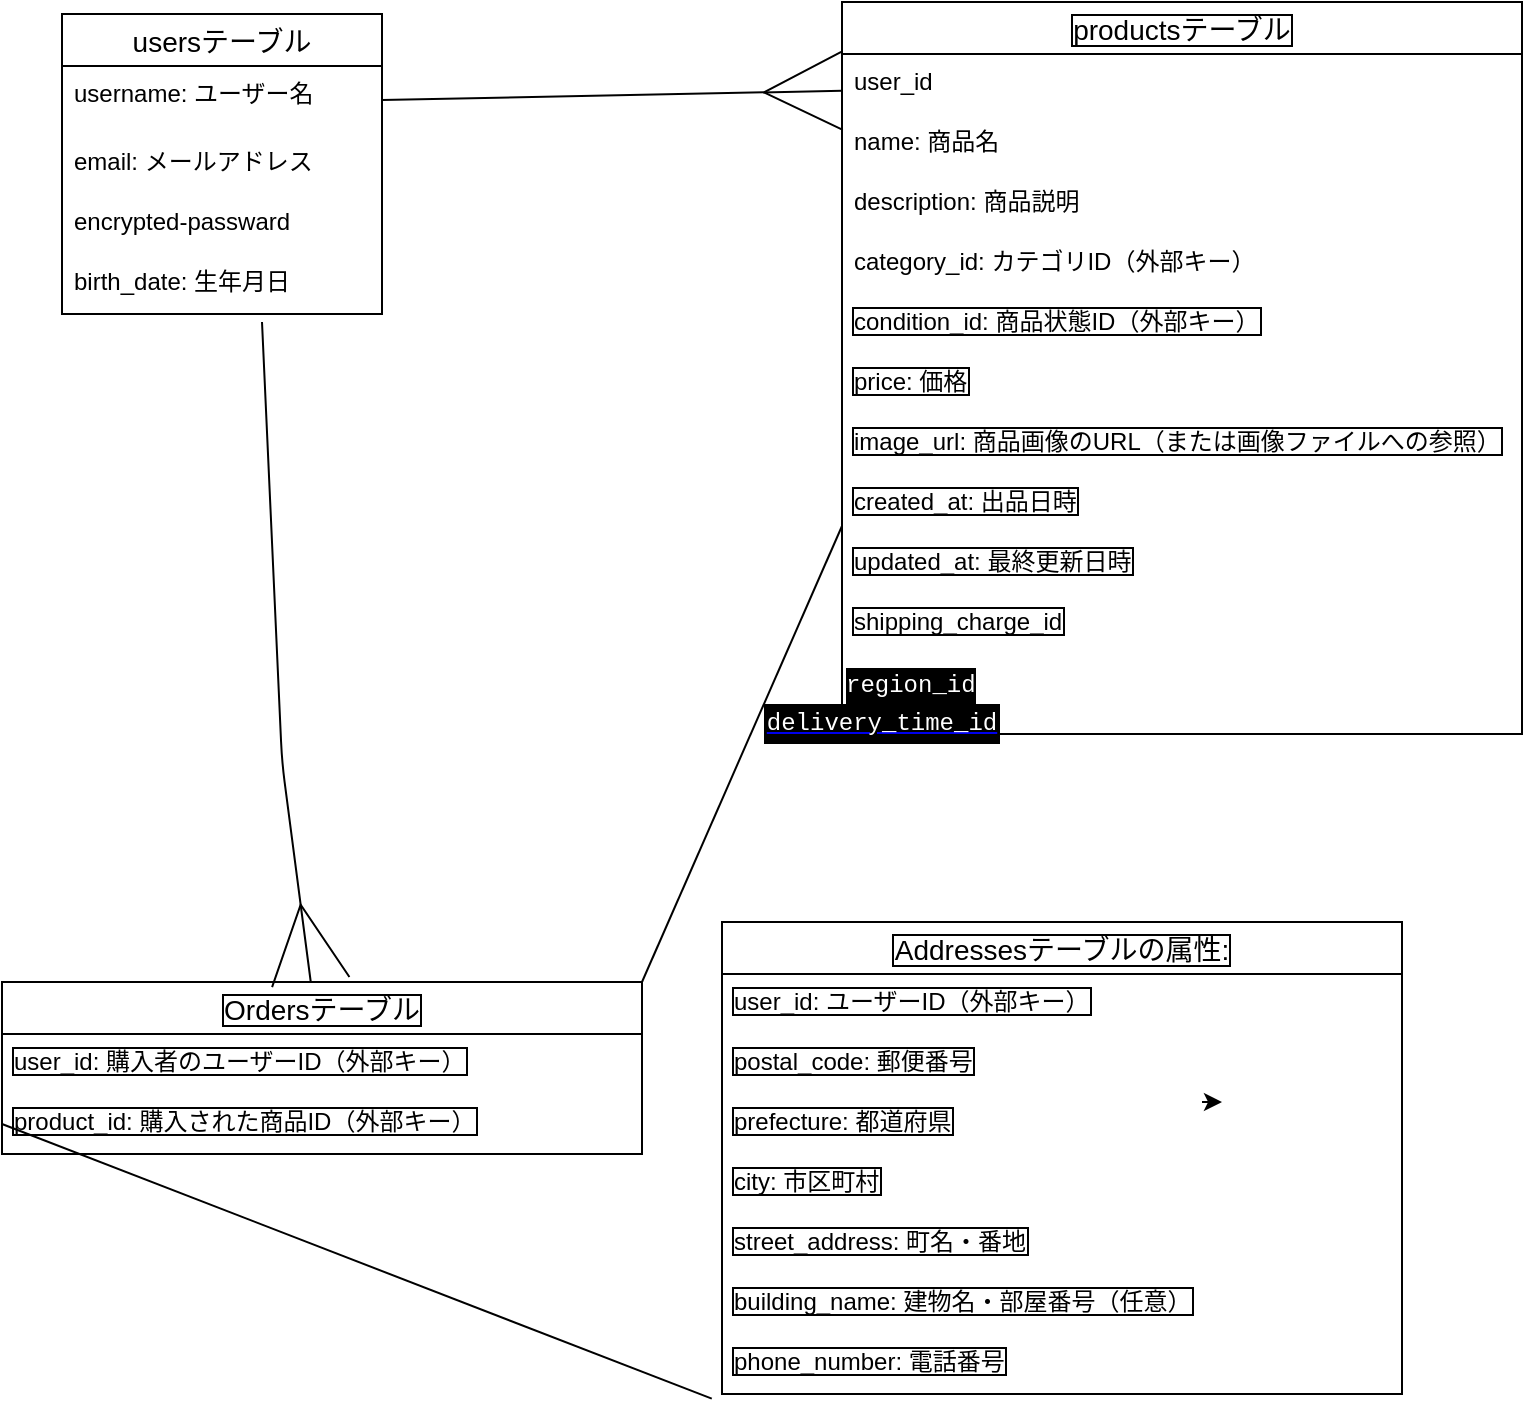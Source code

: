 <mxfile>
    <diagram id="hUaH-o56riBz07JDYcoc" name="ページ1">
        <mxGraphModel dx="1261" dy="1103" grid="1" gridSize="10" guides="1" tooltips="1" connect="1" arrows="1" fold="1" page="1" pageScale="1" pageWidth="827" pageHeight="1169" math="0" shadow="0">
            <root>
                <mxCell id="0"/>
                <mxCell id="1" parent="0"/>
                <mxCell id="2" value="productsテーブル" style="swimlane;fontStyle=0;childLayout=stackLayout;horizontal=1;startSize=26;horizontalStack=0;resizeParent=1;resizeParentMax=0;resizeLast=0;collapsible=1;marginBottom=0;align=center;fontSize=14;labelBorderColor=default;" vertex="1" parent="1">
                    <mxGeometry x="450" y="80" width="340" height="366" as="geometry"/>
                </mxCell>
                <mxCell id="14" value="user_id&#10;&#10;" style="text;strokeColor=none;fillColor=none;spacingLeft=4;spacingRight=4;overflow=hidden;rotatable=0;points=[[0,0.5],[1,0.5]];portConstraint=eastwest;fontSize=12;" vertex="1" parent="2">
                    <mxGeometry y="26" width="340" height="30" as="geometry"/>
                </mxCell>
                <mxCell id="12" value="name: 商品名" style="text;strokeColor=none;fillColor=none;spacingLeft=4;spacingRight=4;overflow=hidden;rotatable=0;points=[[0,0.5],[1,0.5]];portConstraint=eastwest;fontSize=12;" vertex="1" parent="2">
                    <mxGeometry y="56" width="340" height="30" as="geometry"/>
                </mxCell>
                <mxCell id="6" value="description: 商品説明" style="text;strokeColor=none;fillColor=none;spacingLeft=4;spacingRight=4;overflow=hidden;rotatable=0;points=[[0,0.5],[1,0.5]];portConstraint=eastwest;fontSize=12;" vertex="1" parent="2">
                    <mxGeometry y="86" width="340" height="30" as="geometry"/>
                </mxCell>
                <mxCell id="5" value="category_id: カテゴリID（外部キー）" style="text;strokeColor=none;fillColor=none;spacingLeft=4;spacingRight=4;overflow=hidden;rotatable=0;points=[[0,0.5],[1,0.5]];portConstraint=eastwest;fontSize=12;" vertex="1" parent="2">
                    <mxGeometry y="116" width="340" height="30" as="geometry"/>
                </mxCell>
                <mxCell id="26" value="condition_id: 商品状態ID（外部キー）" style="text;strokeColor=none;fillColor=none;spacingLeft=4;spacingRight=4;overflow=hidden;rotatable=0;points=[[0,0.5],[1,0.5]];portConstraint=eastwest;fontSize=12;labelBorderColor=default;" vertex="1" parent="2">
                    <mxGeometry y="146" width="340" height="30" as="geometry"/>
                </mxCell>
                <mxCell id="33" value="price: 価格" style="text;strokeColor=none;fillColor=none;spacingLeft=4;spacingRight=4;overflow=hidden;rotatable=0;points=[[0,0.5],[1,0.5]];portConstraint=eastwest;fontSize=12;labelBorderColor=default;" vertex="1" parent="2">
                    <mxGeometry y="176" width="340" height="30" as="geometry"/>
                </mxCell>
                <mxCell id="34" value="image_url: 商品画像のURL（または画像ファイルへの参照）" style="text;strokeColor=none;fillColor=none;spacingLeft=4;spacingRight=4;overflow=hidden;rotatable=0;points=[[0,0.5],[1,0.5]];portConstraint=eastwest;fontSize=12;labelBorderColor=default;" vertex="1" parent="2">
                    <mxGeometry y="206" width="340" height="30" as="geometry"/>
                </mxCell>
                <mxCell id="35" value="created_at: 出品日時" style="text;strokeColor=none;fillColor=none;spacingLeft=4;spacingRight=4;overflow=hidden;rotatable=0;points=[[0,0.5],[1,0.5]];portConstraint=eastwest;fontSize=12;labelBorderColor=default;" vertex="1" parent="2">
                    <mxGeometry y="236" width="340" height="30" as="geometry"/>
                </mxCell>
                <mxCell id="36" value="updated_at: 最終更新日時&#10;" style="text;strokeColor=none;fillColor=none;spacingLeft=4;spacingRight=4;overflow=hidden;rotatable=0;points=[[0,0.5],[1,0.5]];portConstraint=eastwest;fontSize=12;labelBorderColor=default;" vertex="1" parent="2">
                    <mxGeometry y="266" width="340" height="30" as="geometry"/>
                </mxCell>
                <mxCell id="101" value="shipping_charge_id" style="text;strokeColor=none;fillColor=none;spacingLeft=4;spacingRight=4;overflow=hidden;rotatable=0;points=[[0,0.5],[1,0.5]];portConstraint=eastwest;fontSize=12;labelBorderColor=default;" vertex="1" parent="2">
                    <mxGeometry y="296" width="340" height="30" as="geometry"/>
                </mxCell>
                <mxCell id="109" value="&lt;meta charset=&quot;utf-8&quot;&gt;&lt;div style=&quot;color: rgb(255, 255, 255); background-color: rgb(0, 0, 0); font-family: Menlo, Monaco, &amp;quot;Courier New&amp;quot;, monospace; font-weight: normal; font-size: 12px; line-height: 18px;&quot;&gt;&lt;div&gt;&lt;span style=&quot;color: #ffffff;&quot;&gt;region_id  &lt;/span&gt;&lt;/div&gt;&lt;/div&gt;" style="text;whiteSpace=wrap;html=1;" vertex="1" parent="2">
                    <mxGeometry y="326" width="340" height="40" as="geometry"/>
                </mxCell>
                <mxCell id="7" value="usersテーブル" style="swimlane;fontStyle=0;childLayout=stackLayout;horizontal=1;startSize=26;horizontalStack=0;resizeParent=1;resizeParentMax=0;resizeLast=0;collapsible=1;marginBottom=0;align=center;fontSize=14;" vertex="1" parent="1">
                    <mxGeometry x="60" y="86" width="160" height="150" as="geometry"/>
                </mxCell>
                <mxCell id="18" value="username: ユーザー名&#10;" style="text;strokeColor=none;fillColor=none;spacingLeft=4;spacingRight=4;overflow=hidden;rotatable=0;points=[[0,0.5],[1,0.5]];portConstraint=eastwest;fontSize=12;" vertex="1" parent="7">
                    <mxGeometry y="26" width="160" height="34" as="geometry"/>
                </mxCell>
                <mxCell id="19" value="email: メールアドレス&#10;" style="text;strokeColor=none;fillColor=none;spacingLeft=4;spacingRight=4;overflow=hidden;rotatable=0;points=[[0,0.5],[1,0.5]];portConstraint=eastwest;fontSize=12;" vertex="1" parent="7">
                    <mxGeometry y="60" width="160" height="30" as="geometry"/>
                </mxCell>
                <mxCell id="10" value="encrypted-passward" style="text;strokeColor=none;fillColor=none;spacingLeft=4;spacingRight=4;overflow=hidden;rotatable=0;points=[[0,0.5],[1,0.5]];portConstraint=eastwest;fontSize=12;" vertex="1" parent="7">
                    <mxGeometry y="90" width="160" height="30" as="geometry"/>
                </mxCell>
                <mxCell id="21" value="birth_date: 生年月日" style="text;strokeColor=none;fillColor=none;spacingLeft=4;spacingRight=4;overflow=hidden;rotatable=0;points=[[0,0.5],[1,0.5]];portConstraint=eastwest;fontSize=12;" vertex="1" parent="7">
                    <mxGeometry y="120" width="160" height="30" as="geometry"/>
                </mxCell>
                <mxCell id="82" style="edgeStyle=none;html=1;exitX=1;exitY=0;exitDx=0;exitDy=0;entryX=0;entryY=0.867;entryDx=0;entryDy=0;entryPerimeter=0;shadow=0;strokeWidth=1;startArrow=none;startFill=0;endArrow=none;endFill=0;startSize=37;endSize=37;" edge="1" parent="1" source="38">
                    <mxGeometry relative="1" as="geometry">
                        <mxPoint x="450" y="342.01" as="targetPoint"/>
                    </mxGeometry>
                </mxCell>
                <mxCell id="38" value="Ordersテーブル" style="swimlane;fontStyle=0;childLayout=stackLayout;horizontal=1;startSize=26;horizontalStack=0;resizeParent=1;resizeParentMax=0;resizeLast=0;collapsible=1;marginBottom=0;align=center;fontSize=14;labelBorderColor=default;" vertex="1" parent="1">
                    <mxGeometry x="30" y="570" width="320" height="86" as="geometry"/>
                </mxCell>
                <mxCell id="40" value="user_id: 購入者のユーザーID（外部キー）" style="text;strokeColor=none;fillColor=none;spacingLeft=4;spacingRight=4;overflow=hidden;rotatable=0;points=[[0,0.5],[1,0.5]];portConstraint=eastwest;fontSize=12;labelBorderColor=default;" vertex="1" parent="38">
                    <mxGeometry y="26" width="320" height="30" as="geometry"/>
                </mxCell>
                <mxCell id="42" value="product_id: 購入された商品ID（外部キー）" style="text;strokeColor=none;fillColor=none;spacingLeft=4;spacingRight=4;overflow=hidden;rotatable=0;points=[[0,0.5],[1,0.5]];portConstraint=eastwest;fontSize=12;labelBorderColor=default;" vertex="1" parent="38">
                    <mxGeometry y="56" width="320" height="30" as="geometry"/>
                </mxCell>
                <mxCell id="53" style="edgeStyle=none;html=1;" edge="1" parent="1">
                    <mxGeometry relative="1" as="geometry">
                        <mxPoint x="640" y="630" as="targetPoint"/>
                        <mxPoint x="630" y="630" as="sourcePoint"/>
                    </mxGeometry>
                </mxCell>
                <mxCell id="49" value="Addressesテーブルの属性:" style="swimlane;fontStyle=0;childLayout=stackLayout;horizontal=1;startSize=26;horizontalStack=0;resizeParent=1;resizeParentMax=0;resizeLast=0;collapsible=1;marginBottom=0;align=center;fontSize=14;labelBorderColor=default;" vertex="1" parent="1">
                    <mxGeometry x="390" y="540" width="340" height="236" as="geometry"/>
                </mxCell>
                <mxCell id="51" value="user_id: ユーザーID（外部キー）" style="text;strokeColor=none;fillColor=none;spacingLeft=4;spacingRight=4;overflow=hidden;rotatable=0;points=[[0,0.5],[1,0.5]];portConstraint=eastwest;fontSize=12;labelBorderColor=default;" vertex="1" parent="49">
                    <mxGeometry y="26" width="340" height="30" as="geometry"/>
                </mxCell>
                <mxCell id="54" value="postal_code: 郵便番号" style="text;strokeColor=none;fillColor=none;spacingLeft=4;spacingRight=4;overflow=hidden;rotatable=0;points=[[0,0.5],[1,0.5]];portConstraint=eastwest;fontSize=12;labelBorderColor=default;" vertex="1" parent="49">
                    <mxGeometry y="56" width="340" height="30" as="geometry"/>
                </mxCell>
                <mxCell id="52" value="prefecture: 都道府県" style="text;strokeColor=none;fillColor=none;spacingLeft=4;spacingRight=4;overflow=hidden;rotatable=0;points=[[0,0.5],[1,0.5]];portConstraint=eastwest;fontSize=12;labelBorderColor=default;" vertex="1" parent="49">
                    <mxGeometry y="86" width="340" height="30" as="geometry"/>
                </mxCell>
                <mxCell id="55" value="city: 市区町村&#10;" style="text;strokeColor=none;fillColor=none;spacingLeft=4;spacingRight=4;overflow=hidden;rotatable=0;points=[[0,0.5],[1,0.5]];portConstraint=eastwest;fontSize=12;labelBorderColor=default;" vertex="1" parent="49">
                    <mxGeometry y="116" width="340" height="30" as="geometry"/>
                </mxCell>
                <mxCell id="56" value="street_address: 町名・番地&#10;" style="text;strokeColor=none;fillColor=none;spacingLeft=4;spacingRight=4;overflow=hidden;rotatable=0;points=[[0,0.5],[1,0.5]];portConstraint=eastwest;fontSize=12;labelBorderColor=default;" vertex="1" parent="49">
                    <mxGeometry y="146" width="340" height="30" as="geometry"/>
                </mxCell>
                <mxCell id="57" value="building_name: 建物名・部屋番号（任意）" style="text;strokeColor=none;fillColor=none;spacingLeft=4;spacingRight=4;overflow=hidden;rotatable=0;points=[[0,0.5],[1,0.5]];portConstraint=eastwest;fontSize=12;labelBorderColor=default;" vertex="1" parent="49">
                    <mxGeometry y="176" width="340" height="30" as="geometry"/>
                </mxCell>
                <mxCell id="58" value="phone_number: 電話番号" style="text;strokeColor=none;fillColor=none;spacingLeft=4;spacingRight=4;overflow=hidden;rotatable=0;points=[[0,0.5],[1,0.5]];portConstraint=eastwest;fontSize=12;labelBorderColor=default;" vertex="1" parent="49">
                    <mxGeometry y="206" width="340" height="30" as="geometry"/>
                </mxCell>
                <mxCell id="80" style="edgeStyle=none;html=1;exitX=0.625;exitY=1.133;exitDx=0;exitDy=0;shadow=0;startArrow=none;startFill=0;exitPerimeter=0;strokeWidth=1;endSize=37;startSize=37;endArrow=ERmany;endFill=0;" edge="1" parent="1" source="21" target="38">
                    <mxGeometry relative="1" as="geometry">
                        <Array as="points">
                            <mxPoint x="170" y="460"/>
                        </Array>
                    </mxGeometry>
                </mxCell>
                <mxCell id="86" style="edgeStyle=none;html=1;exitX=1;exitY=0.5;exitDx=0;exitDy=0;shadow=0;strokeWidth=1;startArrow=none;startFill=0;endArrow=ERmany;endFill=0;startSize=37;endSize=37;elbow=vertical;" edge="1" parent="1" source="18" target="14">
                    <mxGeometry relative="1" as="geometry"/>
                </mxCell>
                <mxCell id="99" style="edgeStyle=none;html=1;exitX=0;exitY=0.5;exitDx=0;exitDy=0;entryX=-0.015;entryY=1.078;entryDx=0;entryDy=0;entryPerimeter=0;shadow=0;strokeWidth=1;startArrow=none;startFill=0;endArrow=none;endFill=0;startSize=37;endSize=37;elbow=vertical;" edge="1" parent="1" source="42" target="58">
                    <mxGeometry relative="1" as="geometry"/>
                </mxCell>
                <mxCell id="117" style="edgeStyle=none;html=1;shadow=0;strokeWidth=1;startArrow=none;startFill=0;endArrow=none;endFill=0;startSize=37;endSize=37;elbow=vertical;" edge="1" parent="1" source="111" target="109">
                    <mxGeometry relative="1" as="geometry"/>
                </mxCell>
                <UserObject label="&lt;div style=&quot;color: rgb(255, 255, 255); background-color: rgb(0, 0, 0); font-family: Menlo, Monaco, &amp;quot;Courier New&amp;quot;, monospace; line-height: 18px;&quot;&gt; delivery_time_id &lt;/div&gt;" link="https://www.draw.io" id="111">
                    <mxCell style="text;html=1;strokeColor=none;fillColor=none;whiteSpace=wrap;align=center;verticalAlign=middle;fontColor=#0000EE;fontStyle=4;labelBorderColor=default;" vertex="1" parent="1">
                        <mxGeometry x="440" y="420" width="60" height="40" as="geometry"/>
                    </mxCell>
                </UserObject>
            </root>
        </mxGraphModel>
    </diagram>
</mxfile>